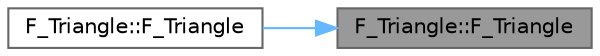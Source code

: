 digraph "F_Triangle::F_Triangle"
{
 // LATEX_PDF_SIZE
  bgcolor="transparent";
  edge [fontname=Helvetica,fontsize=10,labelfontname=Helvetica,labelfontsize=10];
  node [fontname=Helvetica,fontsize=10,shape=box,height=0.2,width=0.4];
  rankdir="RL";
  Node1 [id="Node000001",label="F_Triangle::F_Triangle",height=0.2,width=0.4,color="gray40", fillcolor="grey60", style="filled", fontcolor="black",tooltip="默认构造函数"];
  Node1 -> Node2 [id="edge1_Node000001_Node000002",dir="back",color="steelblue1",style="solid",tooltip=" "];
  Node2 [id="Node000002",label="F_Triangle::F_Triangle",height=0.2,width=0.4,color="grey40", fillcolor="white", style="filled",URL="$class_f___triangle.html#a4cef9c6ef76f30c1be7c7cbf37781164",tooltip="拷贝构造函数"];
}
